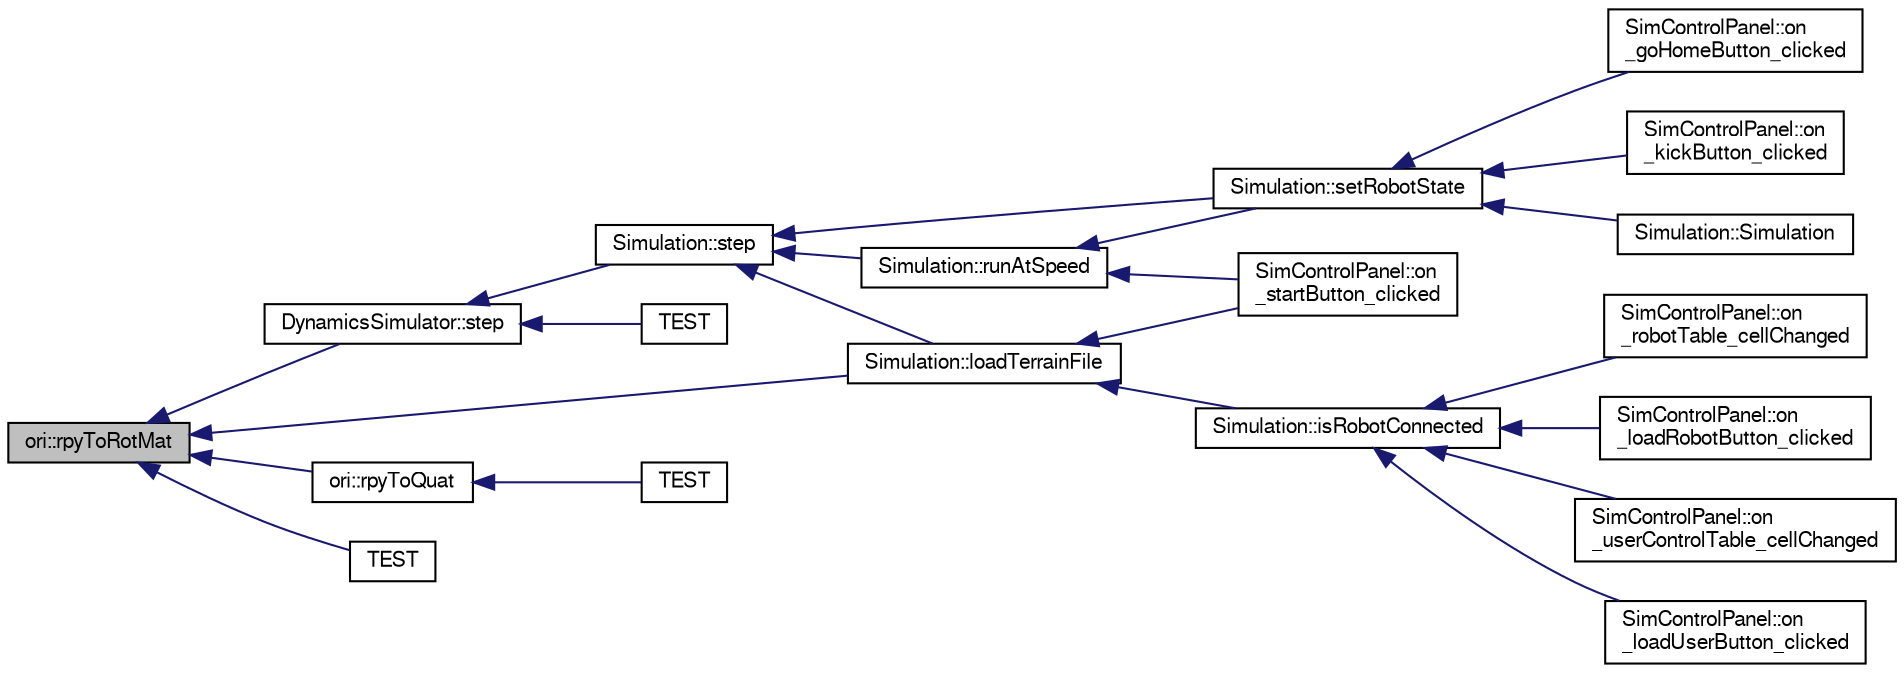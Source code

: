 digraph "ori::rpyToRotMat"
{
  edge [fontname="FreeSans",fontsize="10",labelfontname="FreeSans",labelfontsize="10"];
  node [fontname="FreeSans",fontsize="10",shape=record];
  rankdir="LR";
  Node1 [label="ori::rpyToRotMat",height=0.2,width=0.4,color="black", fillcolor="grey75", style="filled", fontcolor="black"];
  Node1 -> Node2 [dir="back",color="midnightblue",fontsize="10",style="solid",fontname="FreeSans"];
  Node2 [label="DynamicsSimulator::step",height=0.2,width=0.4,color="black", fillcolor="white", style="filled",URL="$d7/d9c/class_dynamics_simulator.html#a84b25acaf7edf23f4f437a96a0d8ba05",tooltip="Initialize simulator with given model. "];
  Node2 -> Node3 [dir="back",color="midnightblue",fontsize="10",style="solid",fontname="FreeSans"];
  Node3 [label="Simulation::step",height=0.2,width=0.4,color="black", fillcolor="white", style="filled",URL="$dd/d14/class_simulation.html#a5474b99a1471e382b2e6a87adff814dc"];
  Node3 -> Node4 [dir="back",color="midnightblue",fontsize="10",style="solid",fontname="FreeSans"];
  Node4 [label="Simulation::runAtSpeed",height=0.2,width=0.4,color="black", fillcolor="white", style="filled",URL="$dd/d14/class_simulation.html#a34b590ee1fed73b2b6aaf3d2bcf3da0c"];
  Node4 -> Node5 [dir="back",color="midnightblue",fontsize="10",style="solid",fontname="FreeSans"];
  Node5 [label="SimControlPanel::on\l_startButton_clicked",height=0.2,width=0.4,color="black", fillcolor="white", style="filled",URL="$d1/d22/class_sim_control_panel.html#afdfa6b365805d23d5438862de97856ae"];
  Node4 -> Node6 [dir="back",color="midnightblue",fontsize="10",style="solid",fontname="FreeSans"];
  Node6 [label="Simulation::setRobotState",height=0.2,width=0.4,color="black", fillcolor="white", style="filled",URL="$dd/d14/class_simulation.html#a8a3a6fa9691b58d5dc614d98b8e4fefb"];
  Node6 -> Node7 [dir="back",color="midnightblue",fontsize="10",style="solid",fontname="FreeSans"];
  Node7 [label="SimControlPanel::on\l_goHomeButton_clicked",height=0.2,width=0.4,color="black", fillcolor="white", style="filled",URL="$d1/d22/class_sim_control_panel.html#a9fd8fa720052f15525637834f456c465"];
  Node6 -> Node8 [dir="back",color="midnightblue",fontsize="10",style="solid",fontname="FreeSans"];
  Node8 [label="SimControlPanel::on\l_kickButton_clicked",height=0.2,width=0.4,color="black", fillcolor="white", style="filled",URL="$d1/d22/class_sim_control_panel.html#a18191363c7461cd1af623e790df2e71e"];
  Node6 -> Node9 [dir="back",color="midnightblue",fontsize="10",style="solid",fontname="FreeSans"];
  Node9 [label="Simulation::Simulation",height=0.2,width=0.4,color="black", fillcolor="white", style="filled",URL="$dd/d14/class_simulation.html#a6bf59d648bef2114a09ea3d81998ee3e"];
  Node3 -> Node10 [dir="back",color="midnightblue",fontsize="10",style="solid",fontname="FreeSans"];
  Node10 [label="Simulation::loadTerrainFile",height=0.2,width=0.4,color="black", fillcolor="white", style="filled",URL="$dd/d14/class_simulation.html#ad3b3a11e3a8d6e2119dbcf538802d5cf"];
  Node10 -> Node5 [dir="back",color="midnightblue",fontsize="10",style="solid",fontname="FreeSans"];
  Node10 -> Node11 [dir="back",color="midnightblue",fontsize="10",style="solid",fontname="FreeSans"];
  Node11 [label="Simulation::isRobotConnected",height=0.2,width=0.4,color="black", fillcolor="white", style="filled",URL="$dd/d14/class_simulation.html#a84d72d5cddf1b6b5dbbe94f83a448958"];
  Node11 -> Node12 [dir="back",color="midnightblue",fontsize="10",style="solid",fontname="FreeSans"];
  Node12 [label="SimControlPanel::on\l_robotTable_cellChanged",height=0.2,width=0.4,color="black", fillcolor="white", style="filled",URL="$d1/d22/class_sim_control_panel.html#aac45ac89880d2d316de41365cd6b7cfb"];
  Node11 -> Node13 [dir="back",color="midnightblue",fontsize="10",style="solid",fontname="FreeSans"];
  Node13 [label="SimControlPanel::on\l_loadRobotButton_clicked",height=0.2,width=0.4,color="black", fillcolor="white", style="filled",URL="$d1/d22/class_sim_control_panel.html#a932918fe9325002dec7f5585c4bfc4f3"];
  Node11 -> Node14 [dir="back",color="midnightblue",fontsize="10",style="solid",fontname="FreeSans"];
  Node14 [label="SimControlPanel::on\l_userControlTable_cellChanged",height=0.2,width=0.4,color="black", fillcolor="white", style="filled",URL="$d1/d22/class_sim_control_panel.html#a0228e09f693480d3975515c2536dd9d2"];
  Node11 -> Node15 [dir="back",color="midnightblue",fontsize="10",style="solid",fontname="FreeSans"];
  Node15 [label="SimControlPanel::on\l_loadUserButton_clicked",height=0.2,width=0.4,color="black", fillcolor="white", style="filled",URL="$d1/d22/class_sim_control_panel.html#a9a891de8902696e8c1775978d517ed58"];
  Node3 -> Node6 [dir="back",color="midnightblue",fontsize="10",style="solid",fontname="FreeSans"];
  Node2 -> Node16 [dir="back",color="midnightblue",fontsize="10",style="solid",fontname="FreeSans"];
  Node16 [label="TEST",height=0.2,width=0.4,color="black", fillcolor="white", style="filled",URL="$db/d42/test__dynamics_8cpp.html#a16862d36f498fdadc152242d8ad83d8e"];
  Node1 -> Node17 [dir="back",color="midnightblue",fontsize="10",style="solid",fontname="FreeSans"];
  Node17 [label="ori::rpyToQuat",height=0.2,width=0.4,color="black", fillcolor="white", style="filled",URL="$da/d9b/namespaceori.html#ade40aba34aa5e6b4f82753eb3c63d16a"];
  Node17 -> Node18 [dir="back",color="midnightblue",fontsize="10",style="solid",fontname="FreeSans"];
  Node18 [label="TEST",height=0.2,width=0.4,color="black", fillcolor="white", style="filled",URL="$d6/d6e/test__mini__cheetah__model_8cpp.html#ae15c69cb4f98e6a32d74511320aac05c"];
  Node1 -> Node10 [dir="back",color="midnightblue",fontsize="10",style="solid",fontname="FreeSans"];
  Node1 -> Node19 [dir="back",color="midnightblue",fontsize="10",style="solid",fontname="FreeSans"];
  Node19 [label="TEST",height=0.2,width=0.4,color="black", fillcolor="white", style="filled",URL="$d4/d07/test__orientation__tools_8cpp.html#af3de9a46e9a7ad49c833729bf7f09285"];
}
